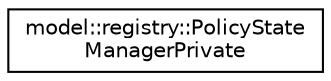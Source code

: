 digraph "Graphical Class Hierarchy"
{
 // LATEX_PDF_SIZE
  edge [fontname="Helvetica",fontsize="10",labelfontname="Helvetica",labelfontsize="10"];
  node [fontname="Helvetica",fontsize="10",shape=record];
  rankdir="LR";
  Node0 [label="model::registry::PolicyState\lManagerPrivate",height=0.2,width=0.4,color="black", fillcolor="white", style="filled",URL="$classmodel_1_1registry_1_1_policy_state_manager_private.html",tooltip=" "];
}
